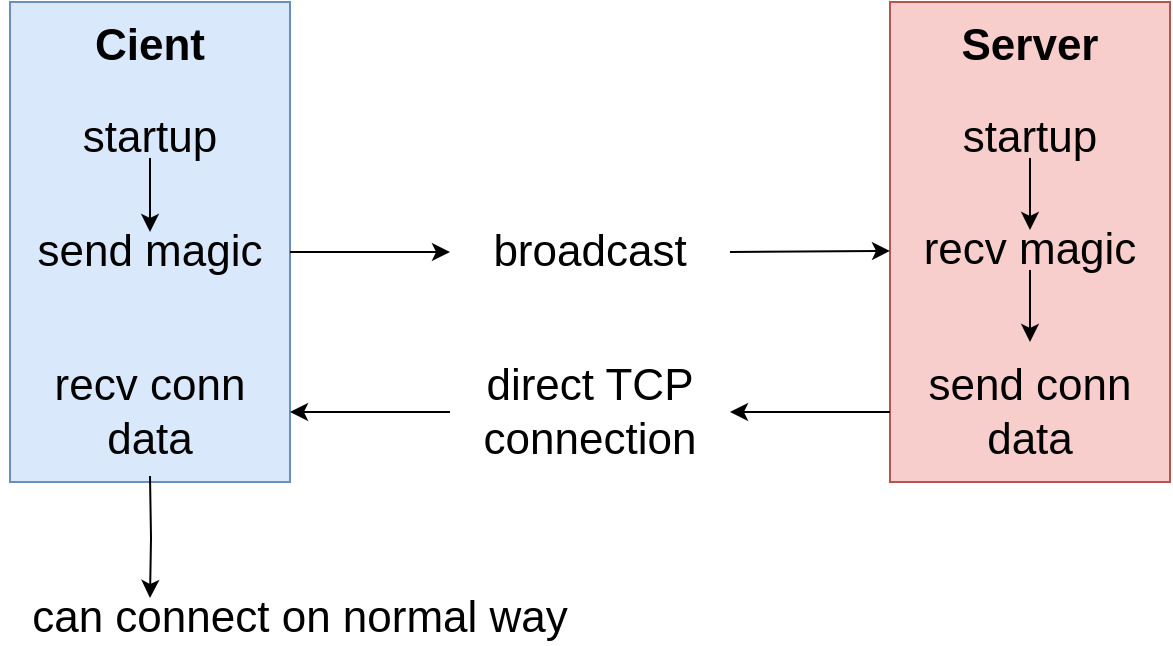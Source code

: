 <mxfile version="11.2.9" pages="1"><diagram id="dOOvDc07wKykiP7z2FdT" name="Page-1"><mxGraphModel dx="1185" dy="636" grid="1" gridSize="10" guides="1" tooltips="1" connect="1" arrows="1" fold="1" page="1" pageScale="1" pageWidth="827" pageHeight="1169" math="0" shadow="0"><root><mxCell id="0"/><mxCell id="1" parent="0"/><mxCell id="9J7N7baOeCt4OOY0bR_B-1" value="" style="rounded=0;whiteSpace=wrap;html=1;fillColor=#f8cecc;strokeColor=#b85450;" vertex="1" parent="1"><mxGeometry x="560" y="42" width="140" height="240" as="geometry"/></mxCell><mxCell id="9J7N7baOeCt4OOY0bR_B-2" value="" style="rounded=0;whiteSpace=wrap;html=1;fillColor=#dae8fc;strokeColor=#6c8ebf;" vertex="1" parent="1"><mxGeometry x="120" y="42" width="140" height="240" as="geometry"/></mxCell><mxCell id="9J7N7baOeCt4OOY0bR_B-6" value="Server" style="text;html=1;strokeColor=none;fillColor=none;align=center;verticalAlign=middle;whiteSpace=wrap;rounded=0;strokeWidth=1;fontSize=22;fontStyle=1" vertex="1" parent="1"><mxGeometry x="560" y="54" width="140" height="20" as="geometry"/></mxCell><mxCell id="9J7N7baOeCt4OOY0bR_B-8" value="Cient" style="text;html=1;strokeColor=none;fillColor=none;align=center;verticalAlign=middle;whiteSpace=wrap;rounded=0;strokeWidth=1;fontSize=22;fontStyle=1" vertex="1" parent="1"><mxGeometry x="120" y="54" width="140" height="20" as="geometry"/></mxCell><mxCell id="9J7N7baOeCt4OOY0bR_B-30" style="edgeStyle=orthogonalEdgeStyle;rounded=0;jumpSize=2;orthogonalLoop=1;jettySize=auto;html=1;exitX=0.5;exitY=1;exitDx=0;exitDy=0;entryX=0.5;entryY=0;entryDx=0;entryDy=0;strokeWidth=1;fontSize=22;" edge="1" parent="1" source="9J7N7baOeCt4OOY0bR_B-16" target="9J7N7baOeCt4OOY0bR_B-19"><mxGeometry relative="1" as="geometry"/></mxCell><mxCell id="9J7N7baOeCt4OOY0bR_B-16" value="recv magic" style="text;html=1;strokeColor=none;fillColor=none;align=center;verticalAlign=middle;whiteSpace=wrap;rounded=0;fontSize=22;" vertex="1" parent="1"><mxGeometry x="560" y="156" width="140" height="20" as="geometry"/></mxCell><mxCell id="9J7N7baOeCt4OOY0bR_B-31" style="edgeStyle=orthogonalEdgeStyle;rounded=0;jumpSize=2;orthogonalLoop=1;jettySize=auto;html=1;exitX=0.5;exitY=1;exitDx=0;exitDy=0;entryX=0.5;entryY=0;entryDx=0;entryDy=0;strokeWidth=1;fontSize=22;" edge="1" parent="1" source="9J7N7baOeCt4OOY0bR_B-11" target="9J7N7baOeCt4OOY0bR_B-16"><mxGeometry relative="1" as="geometry"/></mxCell><mxCell id="9J7N7baOeCt4OOY0bR_B-11" value="startup" style="text;html=1;strokeColor=none;fillColor=none;align=center;verticalAlign=middle;whiteSpace=wrap;rounded=0;fontSize=22;" vertex="1" parent="1"><mxGeometry x="560" y="100" width="140" height="20" as="geometry"/></mxCell><mxCell id="9J7N7baOeCt4OOY0bR_B-14" value="send magic" style="text;html=1;strokeColor=none;fillColor=none;align=center;verticalAlign=middle;whiteSpace=wrap;rounded=0;fontSize=22;" vertex="1" parent="1"><mxGeometry x="120" y="157" width="140" height="20" as="geometry"/></mxCell><mxCell id="9J7N7baOeCt4OOY0bR_B-19" value="send conn data" style="text;html=1;strokeColor=none;fillColor=none;align=center;verticalAlign=middle;whiteSpace=wrap;rounded=0;fontSize=22;" vertex="1" parent="1"><mxGeometry x="560" y="212" width="140" height="70" as="geometry"/></mxCell><mxCell id="9J7N7baOeCt4OOY0bR_B-32" style="edgeStyle=orthogonalEdgeStyle;rounded=0;jumpSize=2;orthogonalLoop=1;jettySize=auto;html=1;strokeWidth=1;fontSize=22;entryX=0.25;entryY=0;entryDx=0;entryDy=0;" edge="1" parent="1" target="9J7N7baOeCt4OOY0bR_B-33"><mxGeometry relative="1" as="geometry"><mxPoint x="190.333" y="330" as="targetPoint"/><mxPoint x="190" y="279" as="sourcePoint"/></mxGeometry></mxCell><mxCell id="9J7N7baOeCt4OOY0bR_B-20" value="recv conn data" style="text;html=1;strokeColor=none;fillColor=none;align=center;verticalAlign=middle;whiteSpace=wrap;rounded=0;fontSize=22;" vertex="1" parent="1"><mxGeometry x="120" y="212" width="140" height="70" as="geometry"/></mxCell><mxCell id="9J7N7baOeCt4OOY0bR_B-21" value="" style="endArrow=classic;html=1;strokeWidth=1;fontSize=22;exitX=1;exitY=0.5;exitDx=0;exitDy=0;" edge="1" parent="1" source="9J7N7baOeCt4OOY0bR_B-10" target="9J7N7baOeCt4OOY0bR_B-16"><mxGeometry width="50" height="50" relative="1" as="geometry"><mxPoint x="120" y="350" as="sourcePoint"/><mxPoint x="170" y="300" as="targetPoint"/></mxGeometry></mxCell><mxCell id="9J7N7baOeCt4OOY0bR_B-22" value="" style="endArrow=classic;html=1;strokeWidth=1;fontSize=22;exitX=0;exitY=0.5;exitDx=0;exitDy=0;entryX=1;entryY=0.5;entryDx=0;entryDy=0;" edge="1" parent="1" source="9J7N7baOeCt4OOY0bR_B-25" target="9J7N7baOeCt4OOY0bR_B-20"><mxGeometry width="50" height="50" relative="1" as="geometry"><mxPoint x="120" y="350" as="sourcePoint"/><mxPoint x="170" y="300" as="targetPoint"/></mxGeometry></mxCell><mxCell id="9J7N7baOeCt4OOY0bR_B-28" style="edgeStyle=orthogonalEdgeStyle;rounded=0;jumpSize=2;orthogonalLoop=1;jettySize=auto;html=1;exitX=0.5;exitY=1;exitDx=0;exitDy=0;entryX=0.5;entryY=0;entryDx=0;entryDy=0;strokeWidth=1;fontSize=22;" edge="1" parent="1" source="9J7N7baOeCt4OOY0bR_B-23" target="9J7N7baOeCt4OOY0bR_B-14"><mxGeometry relative="1" as="geometry"/></mxCell><mxCell id="9J7N7baOeCt4OOY0bR_B-23" value="startup" style="text;html=1;strokeColor=none;fillColor=none;align=center;verticalAlign=middle;whiteSpace=wrap;rounded=0;fontSize=22;" vertex="1" parent="1"><mxGeometry x="120" y="100" width="140" height="20" as="geometry"/></mxCell><mxCell id="9J7N7baOeCt4OOY0bR_B-10" value="broadcast" style="text;html=1;strokeColor=none;fillColor=none;align=center;verticalAlign=middle;whiteSpace=wrap;rounded=0;fontSize=22;" vertex="1" parent="1"><mxGeometry x="340" y="157" width="140" height="20" as="geometry"/></mxCell><mxCell id="9J7N7baOeCt4OOY0bR_B-24" value="" style="endArrow=classic;html=1;strokeWidth=1;fontSize=22;exitX=1;exitY=0.5;exitDx=0;exitDy=0;entryX=0;entryY=0.5;entryDx=0;entryDy=0;" edge="1" parent="1" source="9J7N7baOeCt4OOY0bR_B-14" target="9J7N7baOeCt4OOY0bR_B-10"><mxGeometry width="50" height="50" relative="1" as="geometry"><mxPoint x="260" y="167" as="sourcePoint"/><mxPoint x="560" y="166.189" as="targetPoint"/></mxGeometry></mxCell><mxCell id="9J7N7baOeCt4OOY0bR_B-25" value="direct TCP connection" style="text;html=1;strokeColor=none;fillColor=none;align=center;verticalAlign=middle;whiteSpace=wrap;rounded=0;fontSize=22;" vertex="1" parent="1"><mxGeometry x="340" y="237" width="140" height="20" as="geometry"/></mxCell><mxCell id="9J7N7baOeCt4OOY0bR_B-27" value="" style="endArrow=classic;html=1;strokeWidth=1;fontSize=22;exitX=0;exitY=0.5;exitDx=0;exitDy=0;entryX=1;entryY=0.5;entryDx=0;entryDy=0;" edge="1" parent="1" source="9J7N7baOeCt4OOY0bR_B-19" target="9J7N7baOeCt4OOY0bR_B-25"><mxGeometry width="50" height="50" relative="1" as="geometry"><mxPoint x="560" y="244" as="sourcePoint"/><mxPoint x="260" y="244" as="targetPoint"/></mxGeometry></mxCell><mxCell id="9J7N7baOeCt4OOY0bR_B-33" value="can connect on normal way" style="text;html=1;strokeColor=none;fillColor=none;align=center;verticalAlign=middle;whiteSpace=wrap;rounded=0;fontSize=22;" vertex="1" parent="1"><mxGeometry x="115" y="340" width="300" height="20" as="geometry"/></mxCell></root></mxGraphModel></diagram></mxfile>